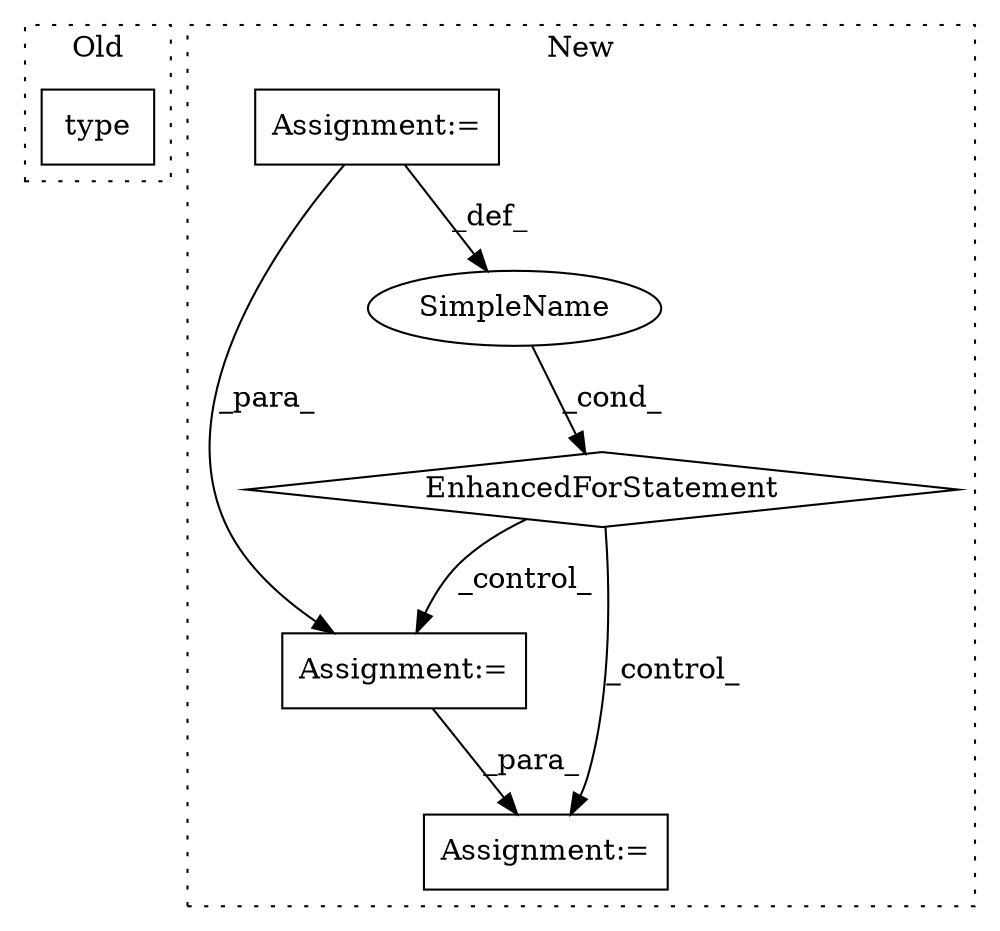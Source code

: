 digraph G {
subgraph cluster0 {
1 [label="type" a="32" s="3819,3836" l="5,1" shape="box"];
label = "Old";
style="dotted";
}
subgraph cluster1 {
2 [label="EnhancedForStatement" a="70" s="3844,3931" l="53,2" shape="diamond"];
3 [label="Assignment:=" a="7" s="3844,3931" l="53,2" shape="box"];
4 [label="Assignment:=" a="7" s="3944" l="1" shape="box"];
5 [label="SimpleName" a="42" s="3901" l="3" shape="ellipse"];
6 [label="Assignment:=" a="7" s="3985" l="1" shape="box"];
label = "New";
style="dotted";
}
2 -> 6 [label="_control_"];
2 -> 4 [label="_control_"];
3 -> 4 [label="_para_"];
3 -> 5 [label="_def_"];
4 -> 6 [label="_para_"];
5 -> 2 [label="_cond_"];
}